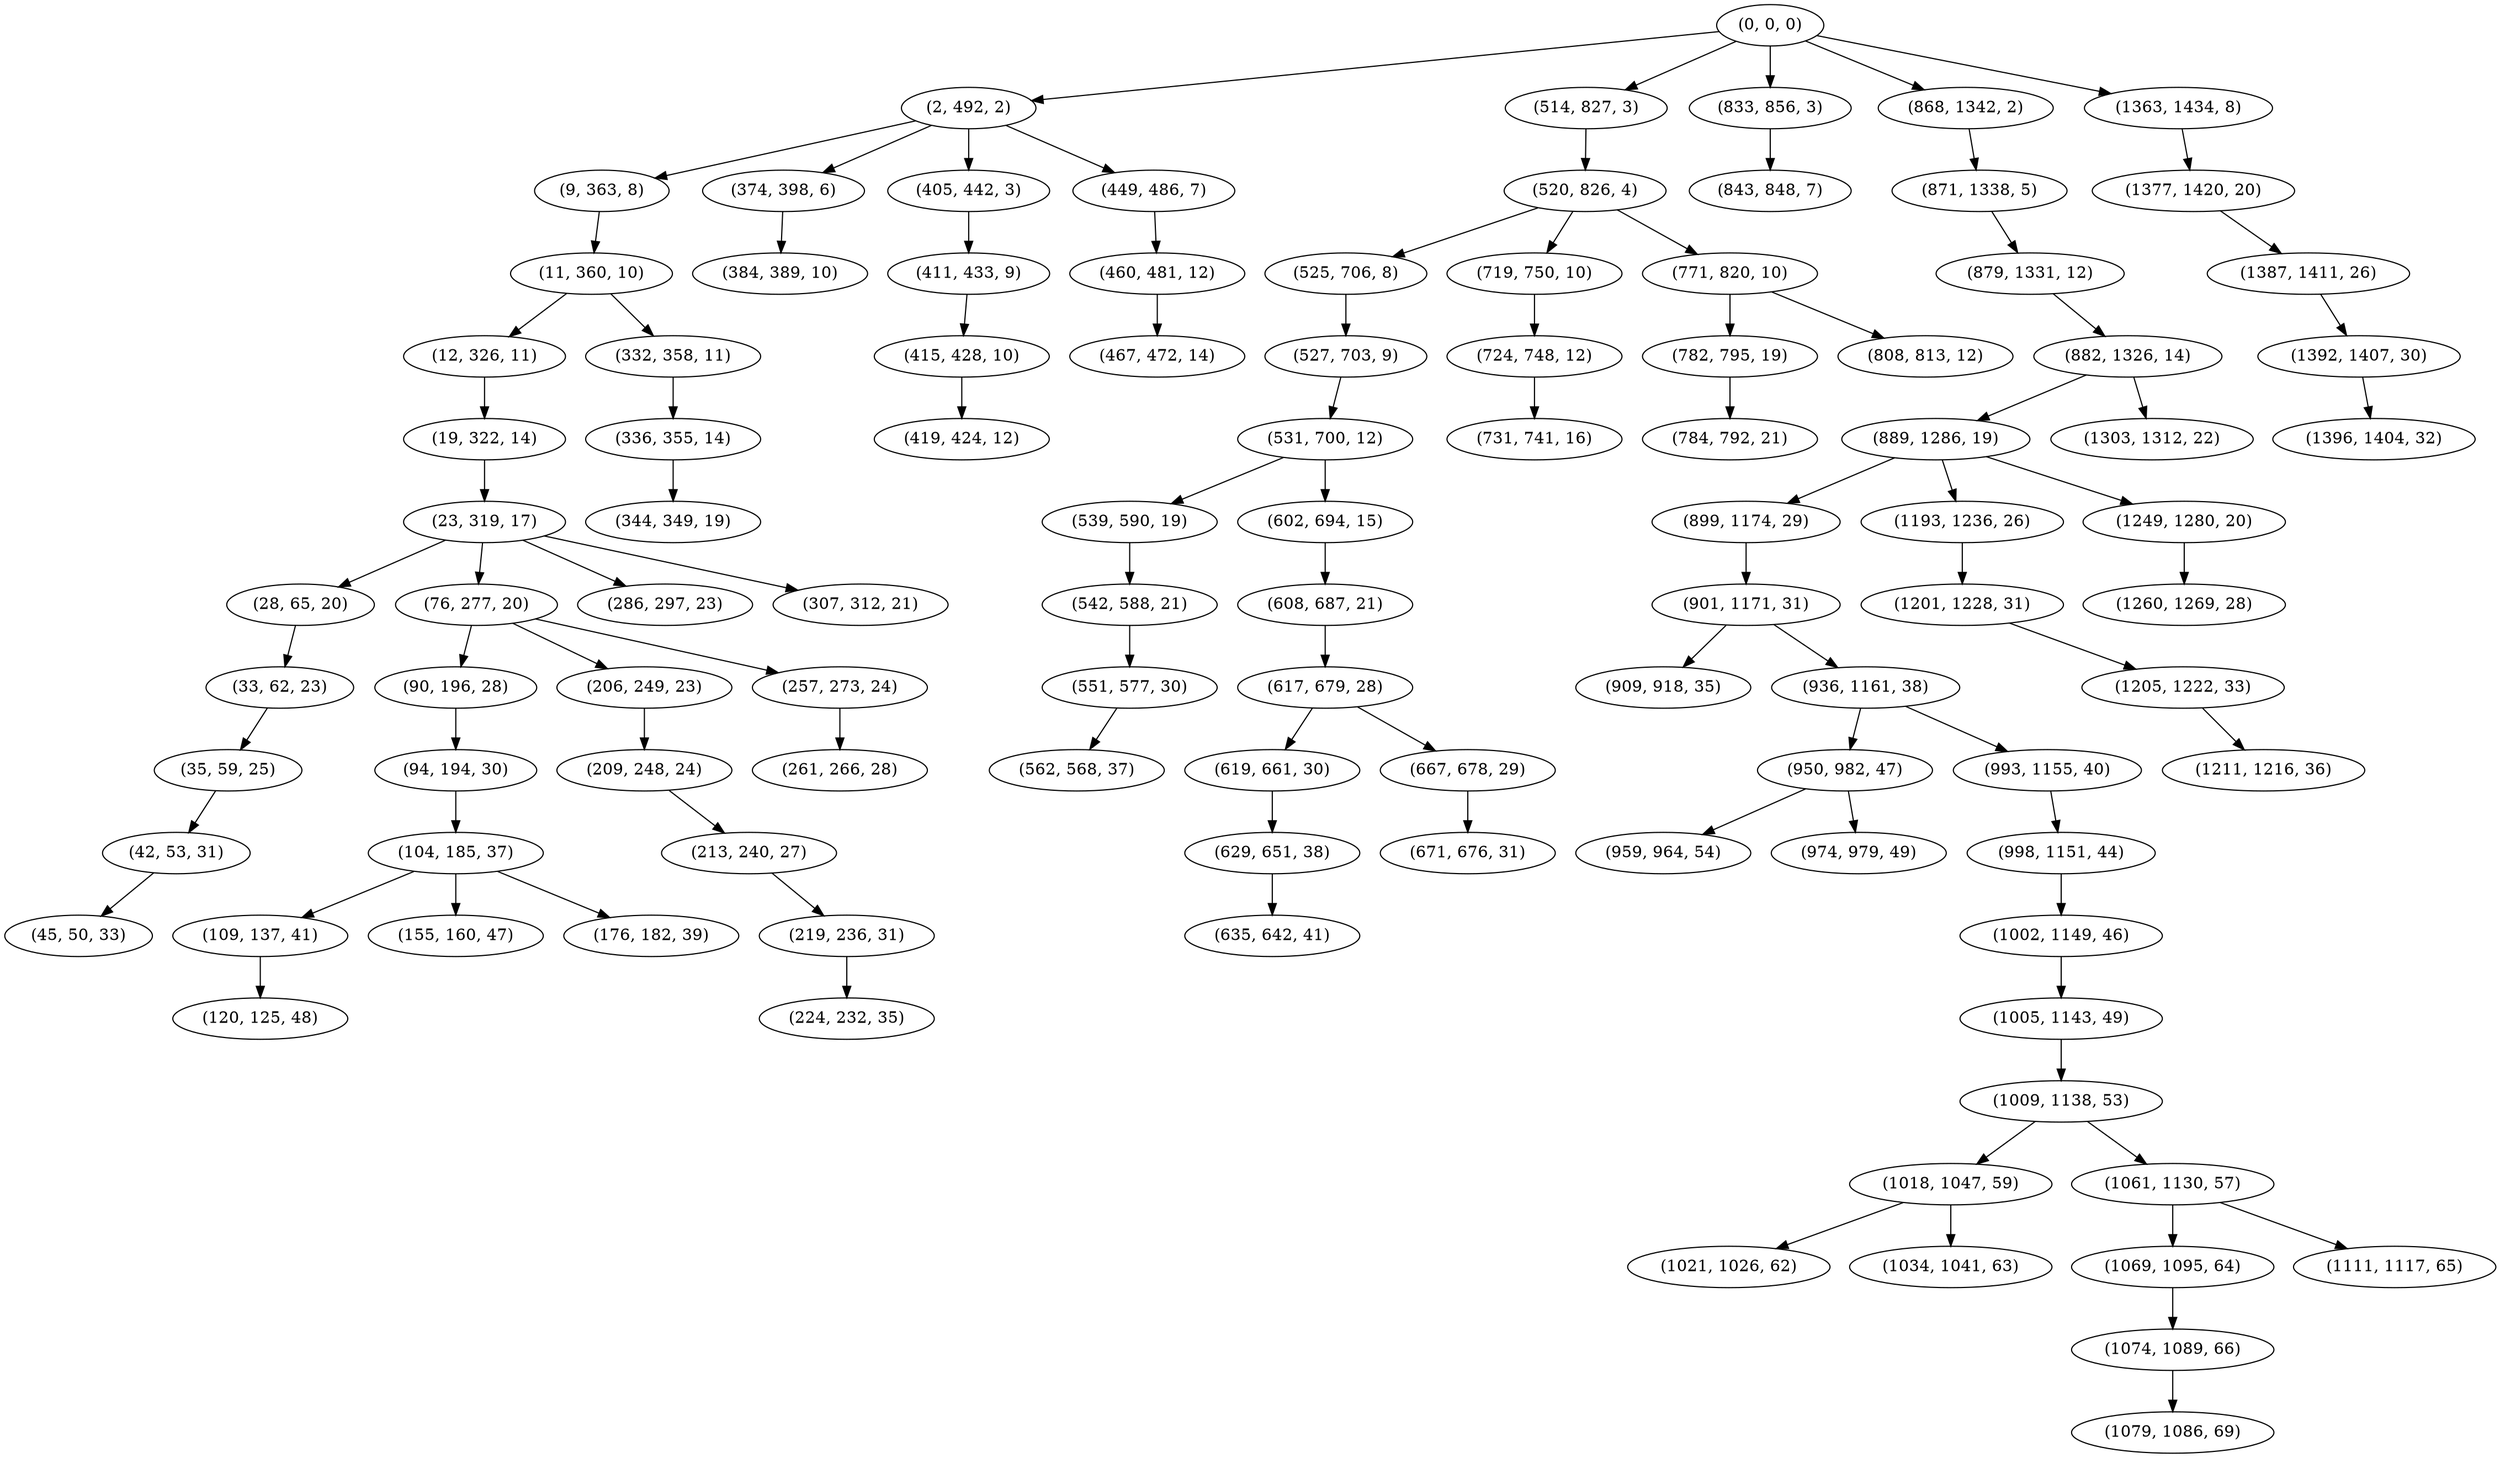 digraph tree {
    "(0, 0, 0)";
    "(2, 492, 2)";
    "(9, 363, 8)";
    "(11, 360, 10)";
    "(12, 326, 11)";
    "(19, 322, 14)";
    "(23, 319, 17)";
    "(28, 65, 20)";
    "(33, 62, 23)";
    "(35, 59, 25)";
    "(42, 53, 31)";
    "(45, 50, 33)";
    "(76, 277, 20)";
    "(90, 196, 28)";
    "(94, 194, 30)";
    "(104, 185, 37)";
    "(109, 137, 41)";
    "(120, 125, 48)";
    "(155, 160, 47)";
    "(176, 182, 39)";
    "(206, 249, 23)";
    "(209, 248, 24)";
    "(213, 240, 27)";
    "(219, 236, 31)";
    "(224, 232, 35)";
    "(257, 273, 24)";
    "(261, 266, 28)";
    "(286, 297, 23)";
    "(307, 312, 21)";
    "(332, 358, 11)";
    "(336, 355, 14)";
    "(344, 349, 19)";
    "(374, 398, 6)";
    "(384, 389, 10)";
    "(405, 442, 3)";
    "(411, 433, 9)";
    "(415, 428, 10)";
    "(419, 424, 12)";
    "(449, 486, 7)";
    "(460, 481, 12)";
    "(467, 472, 14)";
    "(514, 827, 3)";
    "(520, 826, 4)";
    "(525, 706, 8)";
    "(527, 703, 9)";
    "(531, 700, 12)";
    "(539, 590, 19)";
    "(542, 588, 21)";
    "(551, 577, 30)";
    "(562, 568, 37)";
    "(602, 694, 15)";
    "(608, 687, 21)";
    "(617, 679, 28)";
    "(619, 661, 30)";
    "(629, 651, 38)";
    "(635, 642, 41)";
    "(667, 678, 29)";
    "(671, 676, 31)";
    "(719, 750, 10)";
    "(724, 748, 12)";
    "(731, 741, 16)";
    "(771, 820, 10)";
    "(782, 795, 19)";
    "(784, 792, 21)";
    "(808, 813, 12)";
    "(833, 856, 3)";
    "(843, 848, 7)";
    "(868, 1342, 2)";
    "(871, 1338, 5)";
    "(879, 1331, 12)";
    "(882, 1326, 14)";
    "(889, 1286, 19)";
    "(899, 1174, 29)";
    "(901, 1171, 31)";
    "(909, 918, 35)";
    "(936, 1161, 38)";
    "(950, 982, 47)";
    "(959, 964, 54)";
    "(974, 979, 49)";
    "(993, 1155, 40)";
    "(998, 1151, 44)";
    "(1002, 1149, 46)";
    "(1005, 1143, 49)";
    "(1009, 1138, 53)";
    "(1018, 1047, 59)";
    "(1021, 1026, 62)";
    "(1034, 1041, 63)";
    "(1061, 1130, 57)";
    "(1069, 1095, 64)";
    "(1074, 1089, 66)";
    "(1079, 1086, 69)";
    "(1111, 1117, 65)";
    "(1193, 1236, 26)";
    "(1201, 1228, 31)";
    "(1205, 1222, 33)";
    "(1211, 1216, 36)";
    "(1249, 1280, 20)";
    "(1260, 1269, 28)";
    "(1303, 1312, 22)";
    "(1363, 1434, 8)";
    "(1377, 1420, 20)";
    "(1387, 1411, 26)";
    "(1392, 1407, 30)";
    "(1396, 1404, 32)";
    "(0, 0, 0)" -> "(2, 492, 2)";
    "(0, 0, 0)" -> "(514, 827, 3)";
    "(0, 0, 0)" -> "(833, 856, 3)";
    "(0, 0, 0)" -> "(868, 1342, 2)";
    "(0, 0, 0)" -> "(1363, 1434, 8)";
    "(2, 492, 2)" -> "(9, 363, 8)";
    "(2, 492, 2)" -> "(374, 398, 6)";
    "(2, 492, 2)" -> "(405, 442, 3)";
    "(2, 492, 2)" -> "(449, 486, 7)";
    "(9, 363, 8)" -> "(11, 360, 10)";
    "(11, 360, 10)" -> "(12, 326, 11)";
    "(11, 360, 10)" -> "(332, 358, 11)";
    "(12, 326, 11)" -> "(19, 322, 14)";
    "(19, 322, 14)" -> "(23, 319, 17)";
    "(23, 319, 17)" -> "(28, 65, 20)";
    "(23, 319, 17)" -> "(76, 277, 20)";
    "(23, 319, 17)" -> "(286, 297, 23)";
    "(23, 319, 17)" -> "(307, 312, 21)";
    "(28, 65, 20)" -> "(33, 62, 23)";
    "(33, 62, 23)" -> "(35, 59, 25)";
    "(35, 59, 25)" -> "(42, 53, 31)";
    "(42, 53, 31)" -> "(45, 50, 33)";
    "(76, 277, 20)" -> "(90, 196, 28)";
    "(76, 277, 20)" -> "(206, 249, 23)";
    "(76, 277, 20)" -> "(257, 273, 24)";
    "(90, 196, 28)" -> "(94, 194, 30)";
    "(94, 194, 30)" -> "(104, 185, 37)";
    "(104, 185, 37)" -> "(109, 137, 41)";
    "(104, 185, 37)" -> "(155, 160, 47)";
    "(104, 185, 37)" -> "(176, 182, 39)";
    "(109, 137, 41)" -> "(120, 125, 48)";
    "(206, 249, 23)" -> "(209, 248, 24)";
    "(209, 248, 24)" -> "(213, 240, 27)";
    "(213, 240, 27)" -> "(219, 236, 31)";
    "(219, 236, 31)" -> "(224, 232, 35)";
    "(257, 273, 24)" -> "(261, 266, 28)";
    "(332, 358, 11)" -> "(336, 355, 14)";
    "(336, 355, 14)" -> "(344, 349, 19)";
    "(374, 398, 6)" -> "(384, 389, 10)";
    "(405, 442, 3)" -> "(411, 433, 9)";
    "(411, 433, 9)" -> "(415, 428, 10)";
    "(415, 428, 10)" -> "(419, 424, 12)";
    "(449, 486, 7)" -> "(460, 481, 12)";
    "(460, 481, 12)" -> "(467, 472, 14)";
    "(514, 827, 3)" -> "(520, 826, 4)";
    "(520, 826, 4)" -> "(525, 706, 8)";
    "(520, 826, 4)" -> "(719, 750, 10)";
    "(520, 826, 4)" -> "(771, 820, 10)";
    "(525, 706, 8)" -> "(527, 703, 9)";
    "(527, 703, 9)" -> "(531, 700, 12)";
    "(531, 700, 12)" -> "(539, 590, 19)";
    "(531, 700, 12)" -> "(602, 694, 15)";
    "(539, 590, 19)" -> "(542, 588, 21)";
    "(542, 588, 21)" -> "(551, 577, 30)";
    "(551, 577, 30)" -> "(562, 568, 37)";
    "(602, 694, 15)" -> "(608, 687, 21)";
    "(608, 687, 21)" -> "(617, 679, 28)";
    "(617, 679, 28)" -> "(619, 661, 30)";
    "(617, 679, 28)" -> "(667, 678, 29)";
    "(619, 661, 30)" -> "(629, 651, 38)";
    "(629, 651, 38)" -> "(635, 642, 41)";
    "(667, 678, 29)" -> "(671, 676, 31)";
    "(719, 750, 10)" -> "(724, 748, 12)";
    "(724, 748, 12)" -> "(731, 741, 16)";
    "(771, 820, 10)" -> "(782, 795, 19)";
    "(771, 820, 10)" -> "(808, 813, 12)";
    "(782, 795, 19)" -> "(784, 792, 21)";
    "(833, 856, 3)" -> "(843, 848, 7)";
    "(868, 1342, 2)" -> "(871, 1338, 5)";
    "(871, 1338, 5)" -> "(879, 1331, 12)";
    "(879, 1331, 12)" -> "(882, 1326, 14)";
    "(882, 1326, 14)" -> "(889, 1286, 19)";
    "(882, 1326, 14)" -> "(1303, 1312, 22)";
    "(889, 1286, 19)" -> "(899, 1174, 29)";
    "(889, 1286, 19)" -> "(1193, 1236, 26)";
    "(889, 1286, 19)" -> "(1249, 1280, 20)";
    "(899, 1174, 29)" -> "(901, 1171, 31)";
    "(901, 1171, 31)" -> "(909, 918, 35)";
    "(901, 1171, 31)" -> "(936, 1161, 38)";
    "(936, 1161, 38)" -> "(950, 982, 47)";
    "(936, 1161, 38)" -> "(993, 1155, 40)";
    "(950, 982, 47)" -> "(959, 964, 54)";
    "(950, 982, 47)" -> "(974, 979, 49)";
    "(993, 1155, 40)" -> "(998, 1151, 44)";
    "(998, 1151, 44)" -> "(1002, 1149, 46)";
    "(1002, 1149, 46)" -> "(1005, 1143, 49)";
    "(1005, 1143, 49)" -> "(1009, 1138, 53)";
    "(1009, 1138, 53)" -> "(1018, 1047, 59)";
    "(1009, 1138, 53)" -> "(1061, 1130, 57)";
    "(1018, 1047, 59)" -> "(1021, 1026, 62)";
    "(1018, 1047, 59)" -> "(1034, 1041, 63)";
    "(1061, 1130, 57)" -> "(1069, 1095, 64)";
    "(1061, 1130, 57)" -> "(1111, 1117, 65)";
    "(1069, 1095, 64)" -> "(1074, 1089, 66)";
    "(1074, 1089, 66)" -> "(1079, 1086, 69)";
    "(1193, 1236, 26)" -> "(1201, 1228, 31)";
    "(1201, 1228, 31)" -> "(1205, 1222, 33)";
    "(1205, 1222, 33)" -> "(1211, 1216, 36)";
    "(1249, 1280, 20)" -> "(1260, 1269, 28)";
    "(1363, 1434, 8)" -> "(1377, 1420, 20)";
    "(1377, 1420, 20)" -> "(1387, 1411, 26)";
    "(1387, 1411, 26)" -> "(1392, 1407, 30)";
    "(1392, 1407, 30)" -> "(1396, 1404, 32)";
}
